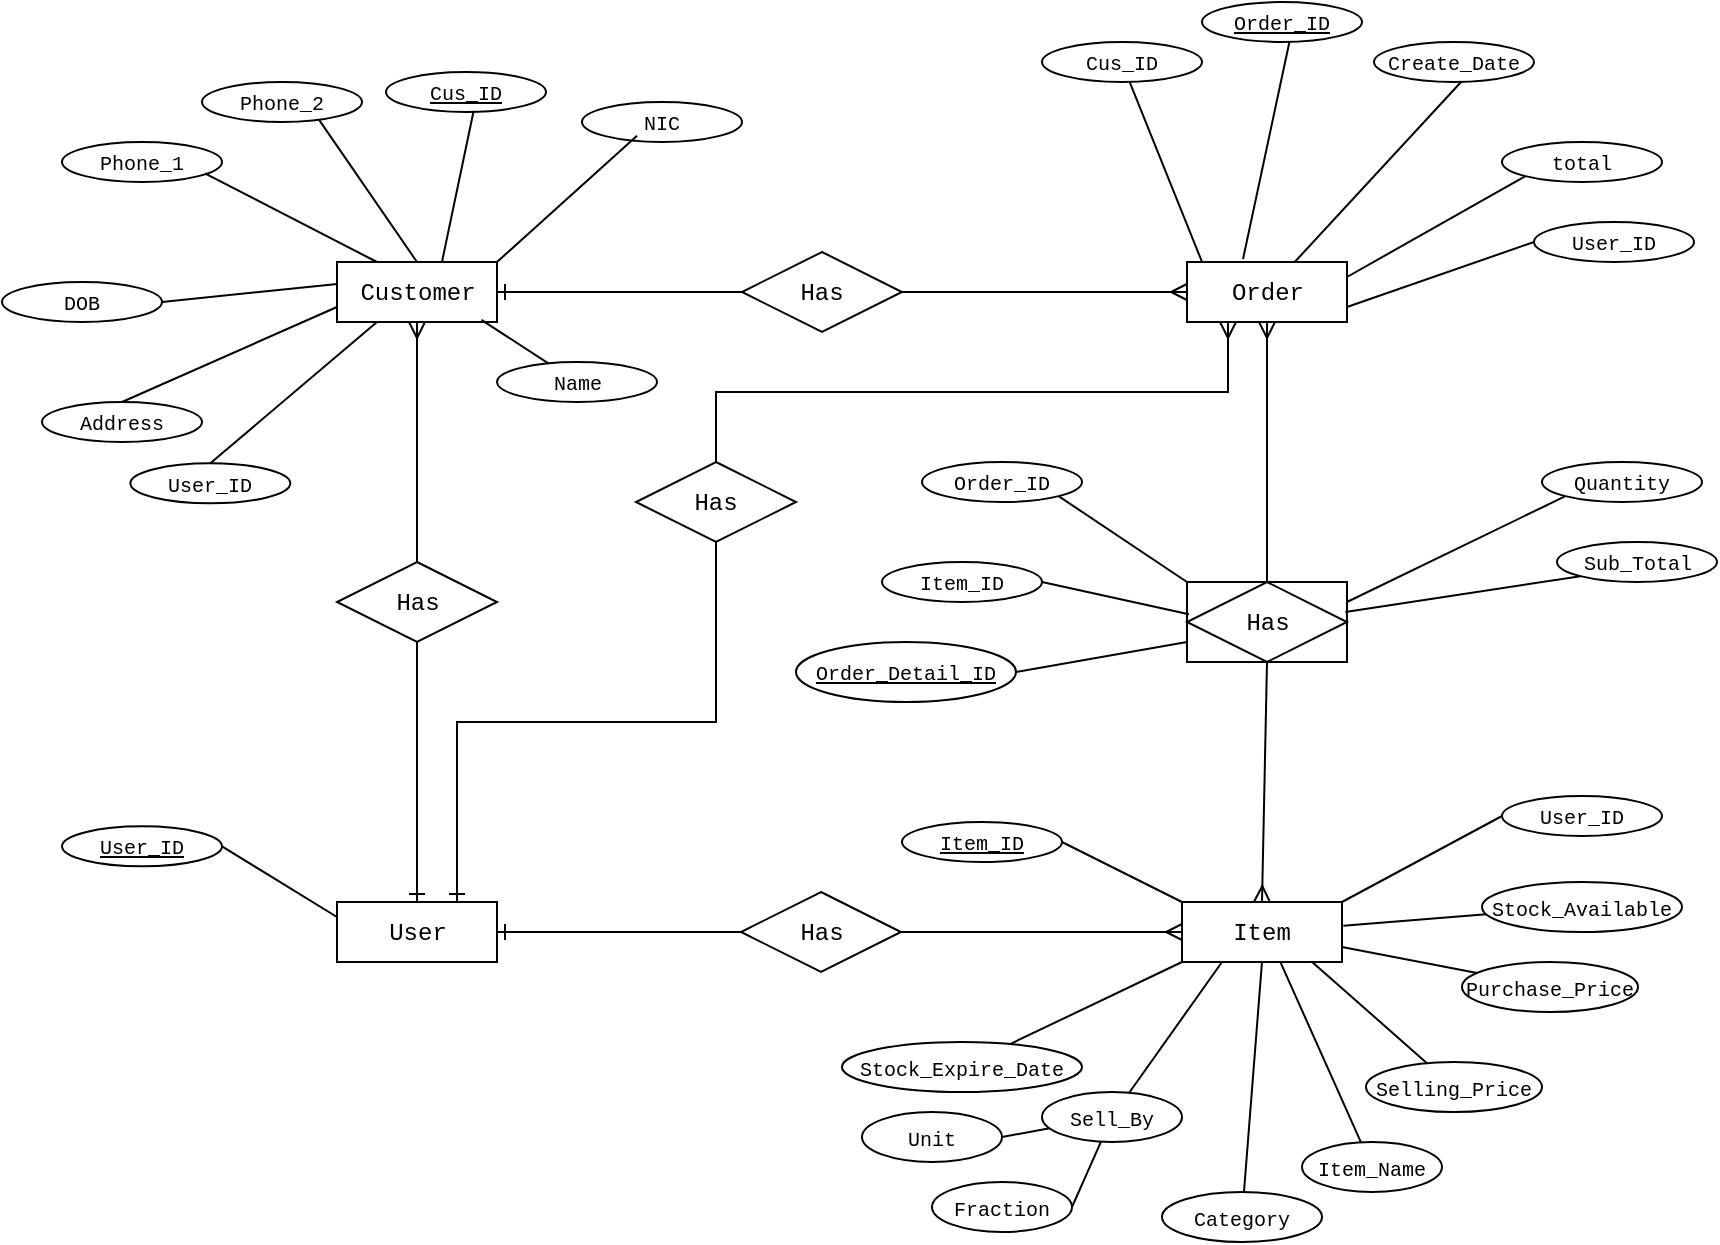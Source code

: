 <mxfile version="24.7.10" pages="2">
  <diagram name="Page-1" id="GAQdqQaSaiLUtLAq9hmA">
    <mxGraphModel dx="995" dy="664" grid="1" gridSize="10" guides="1" tooltips="1" connect="1" arrows="1" fold="1" page="1" pageScale="1" pageWidth="1654" pageHeight="1169" math="0" shadow="0">
      <root>
        <mxCell id="0" />
        <mxCell id="1" parent="0" />
        <mxCell id="LzNIg7n_GcMWE87P90xB-1" value="&lt;font face=&quot;Courier New&quot;&gt;Item&lt;/font&gt;" style="whiteSpace=wrap;html=1;align=center;" parent="1" vertex="1">
          <mxGeometry x="910" y="470" width="80" height="30" as="geometry" />
        </mxCell>
        <mxCell id="LzNIg7n_GcMWE87P90xB-13" style="rounded=0;orthogonalLoop=1;jettySize=auto;html=1;entryX=0.5;entryY=1;entryDx=0;entryDy=0;endArrow=none;endFill=0;" parent="1" source="LzNIg7n_GcMWE87P90xB-12" target="LzNIg7n_GcMWE87P90xB-1" edge="1">
          <mxGeometry relative="1" as="geometry" />
        </mxCell>
        <mxCell id="LzNIg7n_GcMWE87P90xB-12" value="&lt;div style=&quot;&quot;&gt;&lt;span style=&quot;font-size: 10px;&quot;&gt;&lt;font face=&quot;Courier New&quot;&gt;Category&lt;/font&gt;&lt;/span&gt;&lt;/div&gt;" style="ellipse;whiteSpace=wrap;html=1;align=center;" parent="1" vertex="1">
          <mxGeometry x="900" y="615" width="80" height="25" as="geometry" />
        </mxCell>
        <mxCell id="LzNIg7n_GcMWE87P90xB-14" style="rounded=0;orthogonalLoop=1;jettySize=auto;html=1;endArrow=none;endFill=0;entryX=0.615;entryY=1.001;entryDx=0;entryDy=0;entryPerimeter=0;" parent="1" source="LzNIg7n_GcMWE87P90xB-15" target="LzNIg7n_GcMWE87P90xB-1" edge="1">
          <mxGeometry relative="1" as="geometry">
            <mxPoint x="1022" y="527" as="targetPoint" />
          </mxGeometry>
        </mxCell>
        <mxCell id="LzNIg7n_GcMWE87P90xB-15" value="&lt;font face=&quot;Courier New&quot; style=&quot;font-size: 10px;&quot;&gt;Item_Name&lt;/font&gt;" style="ellipse;whiteSpace=wrap;html=1;align=center;" parent="1" vertex="1">
          <mxGeometry x="970" y="590" width="70" height="25" as="geometry" />
        </mxCell>
        <mxCell id="LzNIg7n_GcMWE87P90xB-16" style="rounded=0;orthogonalLoop=1;jettySize=auto;html=1;endArrow=none;endFill=0;entryX=0.808;entryY=0.986;entryDx=0;entryDy=0;entryPerimeter=0;" parent="1" source="LzNIg7n_GcMWE87P90xB-17" target="LzNIg7n_GcMWE87P90xB-1" edge="1">
          <mxGeometry relative="1" as="geometry">
            <mxPoint x="962" y="510" as="targetPoint" />
          </mxGeometry>
        </mxCell>
        <mxCell id="LzNIg7n_GcMWE87P90xB-17" value="&lt;font face=&quot;Courier New&quot; style=&quot;font-size: 10px;&quot;&gt;Selling_Price&lt;/font&gt;" style="ellipse;whiteSpace=wrap;html=1;align=center;" parent="1" vertex="1">
          <mxGeometry x="1002" y="550" width="88" height="25" as="geometry" />
        </mxCell>
        <mxCell id="LzNIg7n_GcMWE87P90xB-18" style="rounded=0;orthogonalLoop=1;jettySize=auto;html=1;endArrow=none;endFill=0;entryX=1;entryY=0.75;entryDx=0;entryDy=0;" parent="1" source="LzNIg7n_GcMWE87P90xB-19" target="LzNIg7n_GcMWE87P90xB-1" edge="1">
          <mxGeometry relative="1" as="geometry">
            <mxPoint x="981" y="509" as="targetPoint" />
          </mxGeometry>
        </mxCell>
        <mxCell id="LzNIg7n_GcMWE87P90xB-19" value="&lt;font face=&quot;Courier New&quot;&gt;&lt;font size=&quot;1&quot;&gt;Purchase_Price&lt;/font&gt;&lt;/font&gt;" style="ellipse;whiteSpace=wrap;html=1;align=center;" parent="1" vertex="1">
          <mxGeometry x="1050" y="500" width="88" height="25" as="geometry" />
        </mxCell>
        <mxCell id="LzNIg7n_GcMWE87P90xB-20" style="rounded=0;orthogonalLoop=1;jettySize=auto;html=1;endArrow=none;endFill=0;entryX=1.008;entryY=0.395;entryDx=0;entryDy=0;entryPerimeter=0;" parent="1" source="LzNIg7n_GcMWE87P90xB-21" target="LzNIg7n_GcMWE87P90xB-1" edge="1">
          <mxGeometry relative="1" as="geometry">
            <mxPoint x="1000" y="450" as="targetPoint" />
          </mxGeometry>
        </mxCell>
        <mxCell id="LzNIg7n_GcMWE87P90xB-21" value="&lt;font face=&quot;Courier New&quot;&gt;&lt;font size=&quot;1&quot;&gt;Stock_Available&lt;/font&gt;&lt;/font&gt;" style="ellipse;whiteSpace=wrap;html=1;align=center;" parent="1" vertex="1">
          <mxGeometry x="1060" y="460" width="100" height="25" as="geometry" />
        </mxCell>
        <mxCell id="l1fIY8HtY1Hj4yPnjp5b-1" style="rounded=0;orthogonalLoop=1;jettySize=auto;html=1;entryX=0.25;entryY=1;entryDx=0;entryDy=0;endArrow=none;endFill=0;" parent="1" source="l1fIY8HtY1Hj4yPnjp5b-2" target="LzNIg7n_GcMWE87P90xB-1" edge="1">
          <mxGeometry relative="1" as="geometry">
            <mxPoint x="876" y="470" as="targetPoint" />
          </mxGeometry>
        </mxCell>
        <mxCell id="l1fIY8HtY1Hj4yPnjp5b-5" style="rounded=0;orthogonalLoop=1;jettySize=auto;html=1;entryX=1;entryY=0.5;entryDx=0;entryDy=0;endArrow=none;endFill=0;" parent="1" source="l1fIY8HtY1Hj4yPnjp5b-2" target="l1fIY8HtY1Hj4yPnjp5b-3" edge="1">
          <mxGeometry relative="1" as="geometry" />
        </mxCell>
        <mxCell id="l1fIY8HtY1Hj4yPnjp5b-6" style="rounded=0;orthogonalLoop=1;jettySize=auto;html=1;entryX=1;entryY=0.5;entryDx=0;entryDy=0;endArrow=none;endFill=0;" parent="1" source="l1fIY8HtY1Hj4yPnjp5b-2" target="l1fIY8HtY1Hj4yPnjp5b-4" edge="1">
          <mxGeometry relative="1" as="geometry" />
        </mxCell>
        <mxCell id="l1fIY8HtY1Hj4yPnjp5b-2" value="&lt;div style=&quot;&quot;&gt;&lt;span style=&quot;font-size: 10px;&quot;&gt;&lt;font face=&quot;Courier New&quot;&gt;Sell_By&lt;/font&gt;&lt;/span&gt;&lt;/div&gt;" style="ellipse;whiteSpace=wrap;html=1;align=center;" parent="1" vertex="1">
          <mxGeometry x="840" y="565" width="70" height="25" as="geometry" />
        </mxCell>
        <mxCell id="l1fIY8HtY1Hj4yPnjp5b-3" value="&lt;div style=&quot;&quot;&gt;&lt;span style=&quot;font-size: 10px;&quot;&gt;&lt;font face=&quot;Courier New&quot;&gt;Unit&lt;/font&gt;&lt;/span&gt;&lt;/div&gt;" style="ellipse;whiteSpace=wrap;html=1;align=center;" parent="1" vertex="1">
          <mxGeometry x="750" y="575" width="70" height="25" as="geometry" />
        </mxCell>
        <mxCell id="l1fIY8HtY1Hj4yPnjp5b-4" value="&lt;div style=&quot;&quot;&gt;&lt;span style=&quot;font-size: 10px;&quot;&gt;&lt;font face=&quot;Courier New&quot;&gt;Fraction&lt;/font&gt;&lt;/span&gt;&lt;/div&gt;" style="ellipse;whiteSpace=wrap;html=1;align=center;" parent="1" vertex="1">
          <mxGeometry x="785" y="610" width="70" height="25" as="geometry" />
        </mxCell>
        <mxCell id="l1fIY8HtY1Hj4yPnjp5b-7" style="rounded=0;orthogonalLoop=1;jettySize=auto;html=1;endArrow=none;endFill=0;entryX=0;entryY=1;entryDx=0;entryDy=0;" parent="1" source="l1fIY8HtY1Hj4yPnjp5b-8" target="LzNIg7n_GcMWE87P90xB-1" edge="1">
          <mxGeometry relative="1" as="geometry">
            <mxPoint x="710" y="482" as="targetPoint" />
          </mxGeometry>
        </mxCell>
        <mxCell id="l1fIY8HtY1Hj4yPnjp5b-8" value="&lt;font face=&quot;Courier New&quot;&gt;&lt;font size=&quot;1&quot;&gt;Stock_Expire_Date&lt;/font&gt;&lt;/font&gt;" style="ellipse;whiteSpace=wrap;html=1;align=center;" parent="1" vertex="1">
          <mxGeometry x="740" y="540" width="120" height="25" as="geometry" />
        </mxCell>
        <mxCell id="Owiz3C77NYRJmFUTiHMg-1" value="&lt;font face=&quot;Courier New&quot;&gt;Customer&lt;/font&gt;" style="whiteSpace=wrap;html=1;align=center;" vertex="1" parent="1">
          <mxGeometry x="487.5" y="150" width="80" height="30" as="geometry" />
        </mxCell>
        <mxCell id="Owiz3C77NYRJmFUTiHMg-2" value="&lt;font face=&quot;Courier New&quot;&gt;Order&lt;/font&gt;" style="whiteSpace=wrap;html=1;align=center;" vertex="1" parent="1">
          <mxGeometry x="912.5" y="150" width="80" height="30" as="geometry" />
        </mxCell>
        <mxCell id="Owiz3C77NYRJmFUTiHMg-6" value="" style="fontSize=12;html=1;endArrow=ERmany;rounded=0;entryX=0.5;entryY=0;entryDx=0;entryDy=0;exitX=0.5;exitY=1;exitDx=0;exitDy=0;" edge="1" parent="1" source="Owiz3C77NYRJmFUTiHMg-8" target="LzNIg7n_GcMWE87P90xB-1">
          <mxGeometry width="100" height="100" relative="1" as="geometry">
            <mxPoint x="950" y="360" as="sourcePoint" />
            <mxPoint x="820" y="300" as="targetPoint" />
          </mxGeometry>
        </mxCell>
        <mxCell id="Owiz3C77NYRJmFUTiHMg-7" value="" style="fontSize=12;html=1;endArrow=ERmany;rounded=0;entryX=0.5;entryY=1;entryDx=0;entryDy=0;exitX=0.5;exitY=0;exitDx=0;exitDy=0;" edge="1" parent="1" source="Owiz3C77NYRJmFUTiHMg-8" target="Owiz3C77NYRJmFUTiHMg-2">
          <mxGeometry width="100" height="100" relative="1" as="geometry">
            <mxPoint x="950" y="300" as="sourcePoint" />
            <mxPoint x="960" y="480" as="targetPoint" />
          </mxGeometry>
        </mxCell>
        <mxCell id="Owiz3C77NYRJmFUTiHMg-8" value="&lt;font face=&quot;Courier New&quot;&gt;Has&lt;/font&gt;" style="shape=associativeEntity;whiteSpace=wrap;html=1;align=center;" vertex="1" parent="1">
          <mxGeometry x="912.5" y="310" width="80" height="40" as="geometry" />
        </mxCell>
        <mxCell id="Owiz3C77NYRJmFUTiHMg-9" value="&lt;font face=&quot;Courier New&quot;&gt;Has&lt;/font&gt;" style="shape=rhombus;perimeter=rhombusPerimeter;whiteSpace=wrap;html=1;align=center;" vertex="1" parent="1">
          <mxGeometry x="690" y="145" width="80" height="40" as="geometry" />
        </mxCell>
        <mxCell id="Owiz3C77NYRJmFUTiHMg-10" value="" style="fontSize=12;html=1;endArrow=ERmany;rounded=0;entryX=0;entryY=0.5;entryDx=0;entryDy=0;exitX=1;exitY=0.5;exitDx=0;exitDy=0;" edge="1" parent="1" source="Owiz3C77NYRJmFUTiHMg-9" target="Owiz3C77NYRJmFUTiHMg-2">
          <mxGeometry width="100" height="100" relative="1" as="geometry">
            <mxPoint x="963" y="320" as="sourcePoint" />
            <mxPoint x="963" y="190" as="targetPoint" />
          </mxGeometry>
        </mxCell>
        <mxCell id="Owiz3C77NYRJmFUTiHMg-11" value="" style="fontSize=12;html=1;endArrow=ERone;endFill=1;rounded=0;entryX=1;entryY=0.5;entryDx=0;entryDy=0;exitX=0;exitY=0.5;exitDx=0;exitDy=0;" edge="1" parent="1" source="Owiz3C77NYRJmFUTiHMg-9" target="Owiz3C77NYRJmFUTiHMg-1">
          <mxGeometry width="100" height="100" relative="1" as="geometry">
            <mxPoint x="790" y="400" as="sourcePoint" />
            <mxPoint x="890" y="300" as="targetPoint" />
          </mxGeometry>
        </mxCell>
        <mxCell id="Owiz3C77NYRJmFUTiHMg-12" value="&lt;font face=&quot;Courier New&quot;&gt;&lt;font size=&quot;1&quot;&gt;Name&lt;/font&gt;&lt;/font&gt;" style="ellipse;whiteSpace=wrap;html=1;align=center;" vertex="1" parent="1">
          <mxGeometry x="567.5" y="200" width="80" height="20" as="geometry" />
        </mxCell>
        <mxCell id="Owiz3C77NYRJmFUTiHMg-13" style="rounded=0;orthogonalLoop=1;jettySize=auto;html=1;endArrow=none;endFill=0;entryX=0.903;entryY=0.966;entryDx=0;entryDy=0;entryPerimeter=0;" edge="1" source="Owiz3C77NYRJmFUTiHMg-12" parent="1" target="Owiz3C77NYRJmFUTiHMg-1">
          <mxGeometry relative="1" as="geometry">
            <mxPoint x="620" y="240" as="targetPoint" />
          </mxGeometry>
        </mxCell>
        <mxCell id="Owiz3C77NYRJmFUTiHMg-14" value="&lt;font face=&quot;Courier New&quot;&gt;&lt;font size=&quot;1&quot;&gt;NIC&lt;/font&gt;&lt;/font&gt;" style="ellipse;whiteSpace=wrap;html=1;align=center;" vertex="1" parent="1">
          <mxGeometry x="610" y="70" width="80" height="20" as="geometry" />
        </mxCell>
        <mxCell id="Owiz3C77NYRJmFUTiHMg-15" style="rounded=0;orthogonalLoop=1;jettySize=auto;html=1;endArrow=none;endFill=0;entryX=1;entryY=0;entryDx=0;entryDy=0;exitX=0.344;exitY=0.842;exitDx=0;exitDy=0;exitPerimeter=0;" edge="1" parent="1" source="Owiz3C77NYRJmFUTiHMg-14" target="Owiz3C77NYRJmFUTiHMg-1">
          <mxGeometry relative="1" as="geometry">
            <mxPoint x="570" y="189" as="targetPoint" />
            <mxPoint x="578" y="230" as="sourcePoint" />
          </mxGeometry>
        </mxCell>
        <mxCell id="Owiz3C77NYRJmFUTiHMg-16" value="&lt;font face=&quot;Courier New&quot;&gt;&lt;font size=&quot;1&quot;&gt;Address&lt;/font&gt;&lt;/font&gt;" style="ellipse;whiteSpace=wrap;html=1;align=center;" vertex="1" parent="1">
          <mxGeometry x="340" y="220" width="80" height="20" as="geometry" />
        </mxCell>
        <mxCell id="Owiz3C77NYRJmFUTiHMg-17" style="rounded=0;orthogonalLoop=1;jettySize=auto;html=1;endArrow=none;endFill=0;entryX=0;entryY=0.75;entryDx=0;entryDy=0;exitX=0.5;exitY=0;exitDx=0;exitDy=0;" edge="1" source="Owiz3C77NYRJmFUTiHMg-16" parent="1" target="Owiz3C77NYRJmFUTiHMg-1">
          <mxGeometry relative="1" as="geometry">
            <mxPoint x="448" y="160" as="targetPoint" />
            <mxPoint x="498" y="210" as="sourcePoint" />
          </mxGeometry>
        </mxCell>
        <mxCell id="Owiz3C77NYRJmFUTiHMg-18" value="&lt;font face=&quot;Courier New&quot;&gt;&lt;font size=&quot;1&quot;&gt;DOB&lt;/font&gt;&lt;/font&gt;" style="ellipse;whiteSpace=wrap;html=1;align=center;" vertex="1" parent="1">
          <mxGeometry x="320" y="160" width="80" height="20" as="geometry" />
        </mxCell>
        <mxCell id="Owiz3C77NYRJmFUTiHMg-19" style="rounded=0;orthogonalLoop=1;jettySize=auto;html=1;endArrow=none;endFill=0;entryX=0.002;entryY=0.365;entryDx=0;entryDy=0;exitX=1;exitY=0.5;exitDx=0;exitDy=0;entryPerimeter=0;" edge="1" source="Owiz3C77NYRJmFUTiHMg-18" parent="1" target="Owiz3C77NYRJmFUTiHMg-1">
          <mxGeometry relative="1" as="geometry">
            <mxPoint x="438" y="113" as="targetPoint" />
            <mxPoint x="448" y="150" as="sourcePoint" />
          </mxGeometry>
        </mxCell>
        <mxCell id="Owiz3C77NYRJmFUTiHMg-20" value="&lt;font face=&quot;Courier New&quot;&gt;&lt;font size=&quot;1&quot;&gt;Phone_1&lt;/font&gt;&lt;/font&gt;" style="ellipse;whiteSpace=wrap;html=1;align=center;" vertex="1" parent="1">
          <mxGeometry x="350" y="90" width="80" height="20" as="geometry" />
        </mxCell>
        <mxCell id="Owiz3C77NYRJmFUTiHMg-21" style="rounded=0;orthogonalLoop=1;jettySize=auto;html=1;endArrow=none;endFill=0;entryX=0.25;entryY=0;entryDx=0;entryDy=0;exitX=0.893;exitY=0.786;exitDx=0;exitDy=0;exitPerimeter=0;" edge="1" source="Owiz3C77NYRJmFUTiHMg-20" parent="1" target="Owiz3C77NYRJmFUTiHMg-1">
          <mxGeometry relative="1" as="geometry">
            <mxPoint x="508" y="101" as="targetPoint" />
            <mxPoint x="468" y="90" as="sourcePoint" />
          </mxGeometry>
        </mxCell>
        <mxCell id="Owiz3C77NYRJmFUTiHMg-22" value="&lt;font face=&quot;Courier New&quot;&gt;&lt;font size=&quot;1&quot;&gt;Phone_2&lt;/font&gt;&lt;/font&gt;" style="ellipse;whiteSpace=wrap;html=1;align=center;" vertex="1" parent="1">
          <mxGeometry x="420" y="60" width="80" height="20" as="geometry" />
        </mxCell>
        <mxCell id="Owiz3C77NYRJmFUTiHMg-23" style="rounded=0;orthogonalLoop=1;jettySize=auto;html=1;endArrow=none;endFill=0;entryX=0.5;entryY=0;entryDx=0;entryDy=0;exitX=0.733;exitY=0.952;exitDx=0;exitDy=0;exitPerimeter=0;" edge="1" source="Owiz3C77NYRJmFUTiHMg-22" parent="1" target="Owiz3C77NYRJmFUTiHMg-1">
          <mxGeometry relative="1" as="geometry">
            <mxPoint x="578" y="120" as="targetPoint" />
            <mxPoint x="538" y="60" as="sourcePoint" />
          </mxGeometry>
        </mxCell>
        <mxCell id="Owiz3C77NYRJmFUTiHMg-24" value="&lt;font face=&quot;Courier New&quot;&gt;&lt;font size=&quot;1&quot;&gt;&lt;u&gt;Cus_ID&lt;/u&gt;&lt;/font&gt;&lt;/font&gt;" style="ellipse;whiteSpace=wrap;html=1;align=center;" vertex="1" parent="1">
          <mxGeometry x="512" y="55" width="80" height="20" as="geometry" />
        </mxCell>
        <mxCell id="Owiz3C77NYRJmFUTiHMg-25" style="rounded=0;orthogonalLoop=1;jettySize=auto;html=1;endArrow=none;endFill=0;entryX=0.656;entryY=0;entryDx=0;entryDy=0;exitX=0.547;exitY=0.988;exitDx=0;exitDy=0;exitPerimeter=0;entryPerimeter=0;" edge="1" source="Owiz3C77NYRJmFUTiHMg-24" parent="1" target="Owiz3C77NYRJmFUTiHMg-1">
          <mxGeometry relative="1" as="geometry">
            <mxPoint x="620" y="145" as="targetPoint" />
            <mxPoint x="630" y="55" as="sourcePoint" />
          </mxGeometry>
        </mxCell>
        <mxCell id="Owiz3C77NYRJmFUTiHMg-26" value="&lt;font face=&quot;Courier New&quot;&gt;&lt;font size=&quot;1&quot;&gt;Cus_ID&lt;/font&gt;&lt;/font&gt;" style="ellipse;whiteSpace=wrap;html=1;align=center;" vertex="1" parent="1">
          <mxGeometry x="840" y="40" width="80" height="20" as="geometry" />
        </mxCell>
        <mxCell id="Owiz3C77NYRJmFUTiHMg-27" style="rounded=0;orthogonalLoop=1;jettySize=auto;html=1;endArrow=none;endFill=0;exitX=0.547;exitY=0.988;exitDx=0;exitDy=0;exitPerimeter=0;entryX=0.094;entryY=0;entryDx=0;entryDy=0;entryPerimeter=0;" edge="1" source="Owiz3C77NYRJmFUTiHMg-26" parent="1" target="Owiz3C77NYRJmFUTiHMg-2">
          <mxGeometry relative="1" as="geometry">
            <mxPoint x="550" y="160" as="targetPoint" />
            <mxPoint x="640" y="65" as="sourcePoint" />
          </mxGeometry>
        </mxCell>
        <mxCell id="Owiz3C77NYRJmFUTiHMg-28" value="&lt;font face=&quot;Courier New&quot;&gt;&lt;font size=&quot;1&quot;&gt;&lt;u&gt;Order_ID&lt;/u&gt;&lt;/font&gt;&lt;/font&gt;" style="ellipse;whiteSpace=wrap;html=1;align=center;" vertex="1" parent="1">
          <mxGeometry x="920" y="20" width="80" height="20" as="geometry" />
        </mxCell>
        <mxCell id="Owiz3C77NYRJmFUTiHMg-29" style="rounded=0;orthogonalLoop=1;jettySize=auto;html=1;endArrow=none;endFill=0;exitX=0.547;exitY=0.988;exitDx=0;exitDy=0;exitPerimeter=0;entryX=0.35;entryY=-0.048;entryDx=0;entryDy=0;entryPerimeter=0;" edge="1" source="Owiz3C77NYRJmFUTiHMg-28" parent="1" target="Owiz3C77NYRJmFUTiHMg-2">
          <mxGeometry relative="1" as="geometry">
            <mxPoint x="1005" y="130" as="targetPoint" />
            <mxPoint x="725" y="45" as="sourcePoint" />
          </mxGeometry>
        </mxCell>
        <mxCell id="Owiz3C77NYRJmFUTiHMg-30" value="&lt;font face=&quot;Courier New&quot;&gt;&lt;font size=&quot;1&quot;&gt;Create_Date&lt;/font&gt;&lt;/font&gt;" style="ellipse;whiteSpace=wrap;html=1;align=center;" vertex="1" parent="1">
          <mxGeometry x="1006" y="40" width="80" height="20" as="geometry" />
        </mxCell>
        <mxCell id="Owiz3C77NYRJmFUTiHMg-31" style="rounded=0;orthogonalLoop=1;jettySize=auto;html=1;endArrow=none;endFill=0;exitX=0.547;exitY=0.988;exitDx=0;exitDy=0;exitPerimeter=0;" edge="1" source="Owiz3C77NYRJmFUTiHMg-30" parent="1" target="Owiz3C77NYRJmFUTiHMg-2">
          <mxGeometry relative="1" as="geometry">
            <mxPoint x="1027" y="169" as="targetPoint" />
            <mxPoint x="811" y="65" as="sourcePoint" />
          </mxGeometry>
        </mxCell>
        <mxCell id="Owiz3C77NYRJmFUTiHMg-32" value="&lt;font face=&quot;Courier New&quot;&gt;&lt;font size=&quot;1&quot;&gt;total&lt;/font&gt;&lt;/font&gt;" style="ellipse;whiteSpace=wrap;html=1;align=center;" vertex="1" parent="1">
          <mxGeometry x="1070" y="90" width="80" height="20" as="geometry" />
        </mxCell>
        <mxCell id="Owiz3C77NYRJmFUTiHMg-33" style="rounded=0;orthogonalLoop=1;jettySize=auto;html=1;endArrow=none;endFill=0;exitX=0;exitY=1;exitDx=0;exitDy=0;entryX=1;entryY=0.25;entryDx=0;entryDy=0;" edge="1" source="Owiz3C77NYRJmFUTiHMg-32" parent="1" target="Owiz3C77NYRJmFUTiHMg-2">
          <mxGeometry relative="1" as="geometry">
            <mxPoint x="1034" y="200" as="targetPoint" />
            <mxPoint x="879" y="115" as="sourcePoint" />
          </mxGeometry>
        </mxCell>
        <mxCell id="Owiz3C77NYRJmFUTiHMg-34" value="&lt;font face=&quot;Courier New&quot;&gt;&lt;font size=&quot;1&quot;&gt;Quantity&lt;/font&gt;&lt;/font&gt;" style="ellipse;whiteSpace=wrap;html=1;align=center;" vertex="1" parent="1">
          <mxGeometry x="1090" y="250" width="80" height="20" as="geometry" />
        </mxCell>
        <mxCell id="Owiz3C77NYRJmFUTiHMg-35" style="rounded=0;orthogonalLoop=1;jettySize=auto;html=1;endArrow=none;endFill=0;exitX=0;exitY=1;exitDx=0;exitDy=0;entryX=1;entryY=0.25;entryDx=0;entryDy=0;" edge="1" source="Owiz3C77NYRJmFUTiHMg-34" parent="1" target="Owiz3C77NYRJmFUTiHMg-8">
          <mxGeometry relative="1" as="geometry">
            <mxPoint x="1026.13" y="455.84" as="targetPoint" />
            <mxPoint x="922.87" y="265" as="sourcePoint" />
          </mxGeometry>
        </mxCell>
        <mxCell id="Owiz3C77NYRJmFUTiHMg-36" value="&lt;font face=&quot;Courier New&quot;&gt;&lt;font size=&quot;1&quot;&gt;Order_ID&lt;/font&gt;&lt;/font&gt;" style="ellipse;whiteSpace=wrap;html=1;align=center;" vertex="1" parent="1">
          <mxGeometry x="780" y="250" width="80" height="20" as="geometry" />
        </mxCell>
        <mxCell id="Owiz3C77NYRJmFUTiHMg-37" style="rounded=0;orthogonalLoop=1;jettySize=auto;html=1;endArrow=none;endFill=0;exitX=1;exitY=1;exitDx=0;exitDy=0;entryX=0;entryY=0;entryDx=0;entryDy=0;" edge="1" source="Owiz3C77NYRJmFUTiHMg-36" parent="1" target="Owiz3C77NYRJmFUTiHMg-8">
          <mxGeometry relative="1" as="geometry">
            <mxPoint x="801" y="369" as="targetPoint" />
            <mxPoint x="585" y="265" as="sourcePoint" />
          </mxGeometry>
        </mxCell>
        <mxCell id="Owiz3C77NYRJmFUTiHMg-38" value="&lt;font face=&quot;Courier New&quot;&gt;&lt;font size=&quot;1&quot;&gt;&lt;u&gt;Item_ID&lt;/u&gt;&lt;/font&gt;&lt;/font&gt;" style="ellipse;whiteSpace=wrap;html=1;align=center;" vertex="1" parent="1">
          <mxGeometry x="770" y="430" width="80" height="20" as="geometry" />
        </mxCell>
        <mxCell id="Owiz3C77NYRJmFUTiHMg-39" style="rounded=0;orthogonalLoop=1;jettySize=auto;html=1;endArrow=none;endFill=0;exitX=1;exitY=0.5;exitDx=0;exitDy=0;entryX=0;entryY=0;entryDx=0;entryDy=0;" edge="1" source="Owiz3C77NYRJmFUTiHMg-38" parent="1" target="LzNIg7n_GcMWE87P90xB-1">
          <mxGeometry relative="1" as="geometry">
            <mxPoint x="910" y="520" as="targetPoint" />
            <mxPoint x="579.44" y="451.65" as="sourcePoint" />
          </mxGeometry>
        </mxCell>
        <mxCell id="Owiz3C77NYRJmFUTiHMg-40" value="&lt;font face=&quot;Courier New&quot;&gt;&lt;font size=&quot;1&quot;&gt;Item_ID&lt;/font&gt;&lt;/font&gt;" style="ellipse;whiteSpace=wrap;html=1;align=center;" vertex="1" parent="1">
          <mxGeometry x="760" y="300" width="80" height="20" as="geometry" />
        </mxCell>
        <mxCell id="Owiz3C77NYRJmFUTiHMg-41" style="rounded=0;orthogonalLoop=1;jettySize=auto;html=1;endArrow=none;endFill=0;exitX=1;exitY=0.5;exitDx=0;exitDy=0;entryX=0.012;entryY=0.404;entryDx=0;entryDy=0;entryPerimeter=0;" edge="1" source="Owiz3C77NYRJmFUTiHMg-40" parent="1" target="Owiz3C77NYRJmFUTiHMg-8">
          <mxGeometry relative="1" as="geometry">
            <mxPoint x="912.5" y="338" as="targetPoint" />
            <mxPoint x="581.94" y="311.65" as="sourcePoint" />
          </mxGeometry>
        </mxCell>
        <mxCell id="Owiz3C77NYRJmFUTiHMg-42" value="&lt;font face=&quot;Courier New&quot;&gt;&lt;font size=&quot;1&quot;&gt;&lt;u&gt;Order_Detail_ID&lt;/u&gt;&lt;/font&gt;&lt;/font&gt;" style="ellipse;whiteSpace=wrap;html=1;align=center;" vertex="1" parent="1">
          <mxGeometry x="717" y="340" width="110" height="30" as="geometry" />
        </mxCell>
        <mxCell id="Owiz3C77NYRJmFUTiHMg-43" style="rounded=0;orthogonalLoop=1;jettySize=auto;html=1;endArrow=none;endFill=0;exitX=1;exitY=0.5;exitDx=0;exitDy=0;entryX=0;entryY=0.75;entryDx=0;entryDy=0;" edge="1" source="Owiz3C77NYRJmFUTiHMg-42" parent="1" target="Owiz3C77NYRJmFUTiHMg-8">
          <mxGeometry relative="1" as="geometry">
            <mxPoint x="904" y="366" as="targetPoint" />
            <mxPoint x="572.94" y="351.65" as="sourcePoint" />
          </mxGeometry>
        </mxCell>
        <mxCell id="Owiz3C77NYRJmFUTiHMg-44" value="&lt;font face=&quot;Courier New&quot;&gt;&lt;font size=&quot;1&quot;&gt;Sub_Total&lt;/font&gt;&lt;/font&gt;" style="ellipse;whiteSpace=wrap;html=1;align=center;" vertex="1" parent="1">
          <mxGeometry x="1097.5" y="290" width="80" height="20" as="geometry" />
        </mxCell>
        <mxCell id="Owiz3C77NYRJmFUTiHMg-45" style="rounded=0;orthogonalLoop=1;jettySize=auto;html=1;endArrow=none;endFill=0;exitX=0;exitY=1;exitDx=0;exitDy=0;entryX=0.99;entryY=0.375;entryDx=0;entryDy=0;entryPerimeter=0;" edge="1" source="Owiz3C77NYRJmFUTiHMg-44" parent="1" target="Owiz3C77NYRJmFUTiHMg-8">
          <mxGeometry relative="1" as="geometry">
            <mxPoint x="990" y="360" as="targetPoint" />
            <mxPoint x="930.37" y="305" as="sourcePoint" />
          </mxGeometry>
        </mxCell>
        <mxCell id="Owiz3C77NYRJmFUTiHMg-46" value="&lt;font face=&quot;Courier New&quot;&gt;User&lt;/font&gt;" style="whiteSpace=wrap;html=1;align=center;" vertex="1" parent="1">
          <mxGeometry x="487.5" y="470" width="80" height="30" as="geometry" />
        </mxCell>
        <mxCell id="Owiz3C77NYRJmFUTiHMg-47" value="&lt;font face=&quot;Courier New&quot;&gt;Has&lt;/font&gt;" style="shape=rhombus;perimeter=rhombusPerimeter;whiteSpace=wrap;html=1;align=center;" vertex="1" parent="1">
          <mxGeometry x="487.5" y="300" width="80" height="40" as="geometry" />
        </mxCell>
        <mxCell id="Owiz3C77NYRJmFUTiHMg-48" value="" style="fontSize=12;html=1;endArrow=ERone;endFill=1;rounded=0;entryX=0.5;entryY=0;entryDx=0;entryDy=0;exitX=0.5;exitY=1;exitDx=0;exitDy=0;" edge="1" parent="1" source="Owiz3C77NYRJmFUTiHMg-47" target="Owiz3C77NYRJmFUTiHMg-46">
          <mxGeometry width="100" height="100" relative="1" as="geometry">
            <mxPoint x="700" y="175" as="sourcePoint" />
            <mxPoint x="578" y="175" as="targetPoint" />
          </mxGeometry>
        </mxCell>
        <mxCell id="Owiz3C77NYRJmFUTiHMg-49" value="" style="fontSize=12;html=1;endArrow=ERmany;rounded=0;entryX=0.5;entryY=1;entryDx=0;entryDy=0;exitX=0.5;exitY=0;exitDx=0;exitDy=0;" edge="1" parent="1" source="Owiz3C77NYRJmFUTiHMg-47" target="Owiz3C77NYRJmFUTiHMg-1">
          <mxGeometry width="100" height="100" relative="1" as="geometry">
            <mxPoint x="780" y="175" as="sourcePoint" />
            <mxPoint x="923" y="175" as="targetPoint" />
          </mxGeometry>
        </mxCell>
        <mxCell id="Owiz3C77NYRJmFUTiHMg-50" value="&lt;font face=&quot;Courier New&quot;&gt;Has&lt;/font&gt;" style="shape=rhombus;perimeter=rhombusPerimeter;whiteSpace=wrap;html=1;align=center;" vertex="1" parent="1">
          <mxGeometry x="637" y="250" width="80" height="40" as="geometry" />
        </mxCell>
        <mxCell id="Owiz3C77NYRJmFUTiHMg-51" value="" style="fontSize=12;html=1;endArrow=ERmany;rounded=0;entryX=0.25;entryY=1;entryDx=0;entryDy=0;exitX=0.5;exitY=0;exitDx=0;exitDy=0;edgeStyle=orthogonalEdgeStyle;" edge="1" source="Owiz3C77NYRJmFUTiHMg-50" parent="1" target="Owiz3C77NYRJmFUTiHMg-2">
          <mxGeometry width="100" height="100" relative="1" as="geometry">
            <mxPoint x="912.5" y="160" as="sourcePoint" />
            <mxPoint x="660.5" y="165" as="targetPoint" />
            <Array as="points">
              <mxPoint x="677" y="215" />
              <mxPoint x="933" y="215" />
              <mxPoint x="933" y="180" />
            </Array>
          </mxGeometry>
        </mxCell>
        <mxCell id="Owiz3C77NYRJmFUTiHMg-52" value="" style="fontSize=12;html=1;endArrow=ERone;endFill=1;rounded=0;exitX=0.5;exitY=1;exitDx=0;exitDy=0;entryX=0.75;entryY=0;entryDx=0;entryDy=0;edgeStyle=orthogonalEdgeStyle;" edge="1" source="Owiz3C77NYRJmFUTiHMg-50" parent="1" target="Owiz3C77NYRJmFUTiHMg-46">
          <mxGeometry width="100" height="100" relative="1" as="geometry">
            <mxPoint x="832.5" y="160" as="sourcePoint" />
            <mxPoint x="661" y="455" as="targetPoint" />
          </mxGeometry>
        </mxCell>
        <mxCell id="Owiz3C77NYRJmFUTiHMg-53" value="&lt;font face=&quot;Courier New&quot;&gt;Has&lt;/font&gt;" style="shape=rhombus;perimeter=rhombusPerimeter;whiteSpace=wrap;html=1;align=center;" vertex="1" parent="1">
          <mxGeometry x="689.5" y="465" width="80" height="40" as="geometry" />
        </mxCell>
        <mxCell id="Owiz3C77NYRJmFUTiHMg-54" value="" style="fontSize=12;html=1;endArrow=ERone;endFill=1;rounded=0;entryX=1;entryY=0.5;entryDx=0;entryDy=0;exitX=0;exitY=0.5;exitDx=0;exitDy=0;" edge="1" source="Owiz3C77NYRJmFUTiHMg-53" parent="1" target="Owiz3C77NYRJmFUTiHMg-46">
          <mxGeometry width="100" height="100" relative="1" as="geometry">
            <mxPoint x="789.5" y="720" as="sourcePoint" />
            <mxPoint x="567.5" y="485" as="targetPoint" />
          </mxGeometry>
        </mxCell>
        <mxCell id="Owiz3C77NYRJmFUTiHMg-55" value="" style="fontSize=12;html=1;endArrow=ERmany;rounded=0;entryX=0;entryY=0.5;entryDx=0;entryDy=0;exitX=1;exitY=0.5;exitDx=0;exitDy=0;" edge="1" source="Owiz3C77NYRJmFUTiHMg-53" parent="1" target="LzNIg7n_GcMWE87P90xB-1">
          <mxGeometry width="100" height="100" relative="1" as="geometry">
            <mxPoint x="962.5" y="640" as="sourcePoint" />
            <mxPoint x="912.5" y="485" as="targetPoint" />
          </mxGeometry>
        </mxCell>
        <mxCell id="Owiz3C77NYRJmFUTiHMg-56" value="&lt;font face=&quot;Courier New&quot;&gt;&lt;font size=&quot;1&quot;&gt;User_ID&lt;/font&gt;&lt;/font&gt;" style="ellipse;whiteSpace=wrap;html=1;align=center;" vertex="1" parent="1">
          <mxGeometry x="384.17" y="250.66" width="80" height="20" as="geometry" />
        </mxCell>
        <mxCell id="Owiz3C77NYRJmFUTiHMg-57" style="rounded=0;orthogonalLoop=1;jettySize=auto;html=1;endArrow=none;endFill=0;entryX=0.25;entryY=1;entryDx=0;entryDy=0;exitX=0.5;exitY=0;exitDx=0;exitDy=0;" edge="1" source="Owiz3C77NYRJmFUTiHMg-56" parent="1" target="Owiz3C77NYRJmFUTiHMg-1">
          <mxGeometry relative="1" as="geometry">
            <mxPoint x="535.83" y="200.0" as="targetPoint" />
            <mxPoint x="542.17" y="240.66" as="sourcePoint" />
          </mxGeometry>
        </mxCell>
        <mxCell id="Owiz3C77NYRJmFUTiHMg-58" value="&lt;font face=&quot;Courier New&quot;&gt;&lt;font size=&quot;1&quot;&gt;&lt;u&gt;User_ID&lt;/u&gt;&lt;/font&gt;&lt;/font&gt;" style="ellipse;whiteSpace=wrap;html=1;align=center;" vertex="1" parent="1">
          <mxGeometry x="350" y="432.16" width="80" height="20" as="geometry" />
        </mxCell>
        <mxCell id="Owiz3C77NYRJmFUTiHMg-59" style="rounded=0;orthogonalLoop=1;jettySize=auto;html=1;endArrow=none;endFill=0;entryX=0;entryY=0.25;entryDx=0;entryDy=0;exitX=1;exitY=0.5;exitDx=0;exitDy=0;" edge="1" source="Owiz3C77NYRJmFUTiHMg-58" parent="1" target="Owiz3C77NYRJmFUTiHMg-46">
          <mxGeometry relative="1" as="geometry">
            <mxPoint x="454.13" y="640" as="targetPoint" />
            <mxPoint x="508.0" y="422.16" as="sourcePoint" />
          </mxGeometry>
        </mxCell>
        <mxCell id="Owiz3C77NYRJmFUTiHMg-60" value="&lt;font face=&quot;Courier New&quot;&gt;&lt;font size=&quot;1&quot;&gt;User_ID&lt;/font&gt;&lt;/font&gt;" style="ellipse;whiteSpace=wrap;html=1;align=center;" vertex="1" parent="1">
          <mxGeometry x="1086" y="130.0" width="80" height="20" as="geometry" />
        </mxCell>
        <mxCell id="Owiz3C77NYRJmFUTiHMg-61" style="rounded=0;orthogonalLoop=1;jettySize=auto;html=1;endArrow=none;endFill=0;entryX=1;entryY=0.75;entryDx=0;entryDy=0;exitX=0;exitY=0.5;exitDx=0;exitDy=0;" edge="1" source="Owiz3C77NYRJmFUTiHMg-60" parent="1" target="Owiz3C77NYRJmFUTiHMg-2">
          <mxGeometry relative="1" as="geometry">
            <mxPoint x="1208.33" y="174.34" as="targetPoint" />
            <mxPoint x="768" y="260" as="sourcePoint" />
          </mxGeometry>
        </mxCell>
        <mxCell id="Owiz3C77NYRJmFUTiHMg-62" value="&lt;font face=&quot;Courier New&quot;&gt;&lt;font size=&quot;1&quot;&gt;User_ID&lt;/font&gt;&lt;/font&gt;" style="ellipse;whiteSpace=wrap;html=1;align=center;" vertex="1" parent="1">
          <mxGeometry x="1070" y="417.0" width="80" height="20" as="geometry" />
        </mxCell>
        <mxCell id="Owiz3C77NYRJmFUTiHMg-63" style="rounded=0;orthogonalLoop=1;jettySize=auto;html=1;endArrow=none;endFill=0;entryX=1;entryY=0;entryDx=0;entryDy=0;exitX=0;exitY=0.5;exitDx=0;exitDy=0;" edge="1" source="Owiz3C77NYRJmFUTiHMg-62" parent="1" target="LzNIg7n_GcMWE87P90xB-1">
          <mxGeometry relative="1" as="geometry">
            <mxPoint x="977" y="460" as="targetPoint" />
            <mxPoint x="752" y="547.0" as="sourcePoint" />
          </mxGeometry>
        </mxCell>
      </root>
    </mxGraphModel>
  </diagram>
  <diagram id="B0IYOEl-MqbS_El6LlgV" name="Page-2">
    <mxGraphModel dx="1194" dy="797" grid="1" gridSize="10" guides="1" tooltips="1" connect="1" arrows="1" fold="1" page="1" pageScale="1" pageWidth="1654" pageHeight="1169" math="0" shadow="0">
      <root>
        <mxCell id="0" />
        <mxCell id="1" parent="0" />
      </root>
    </mxGraphModel>
  </diagram>
</mxfile>
